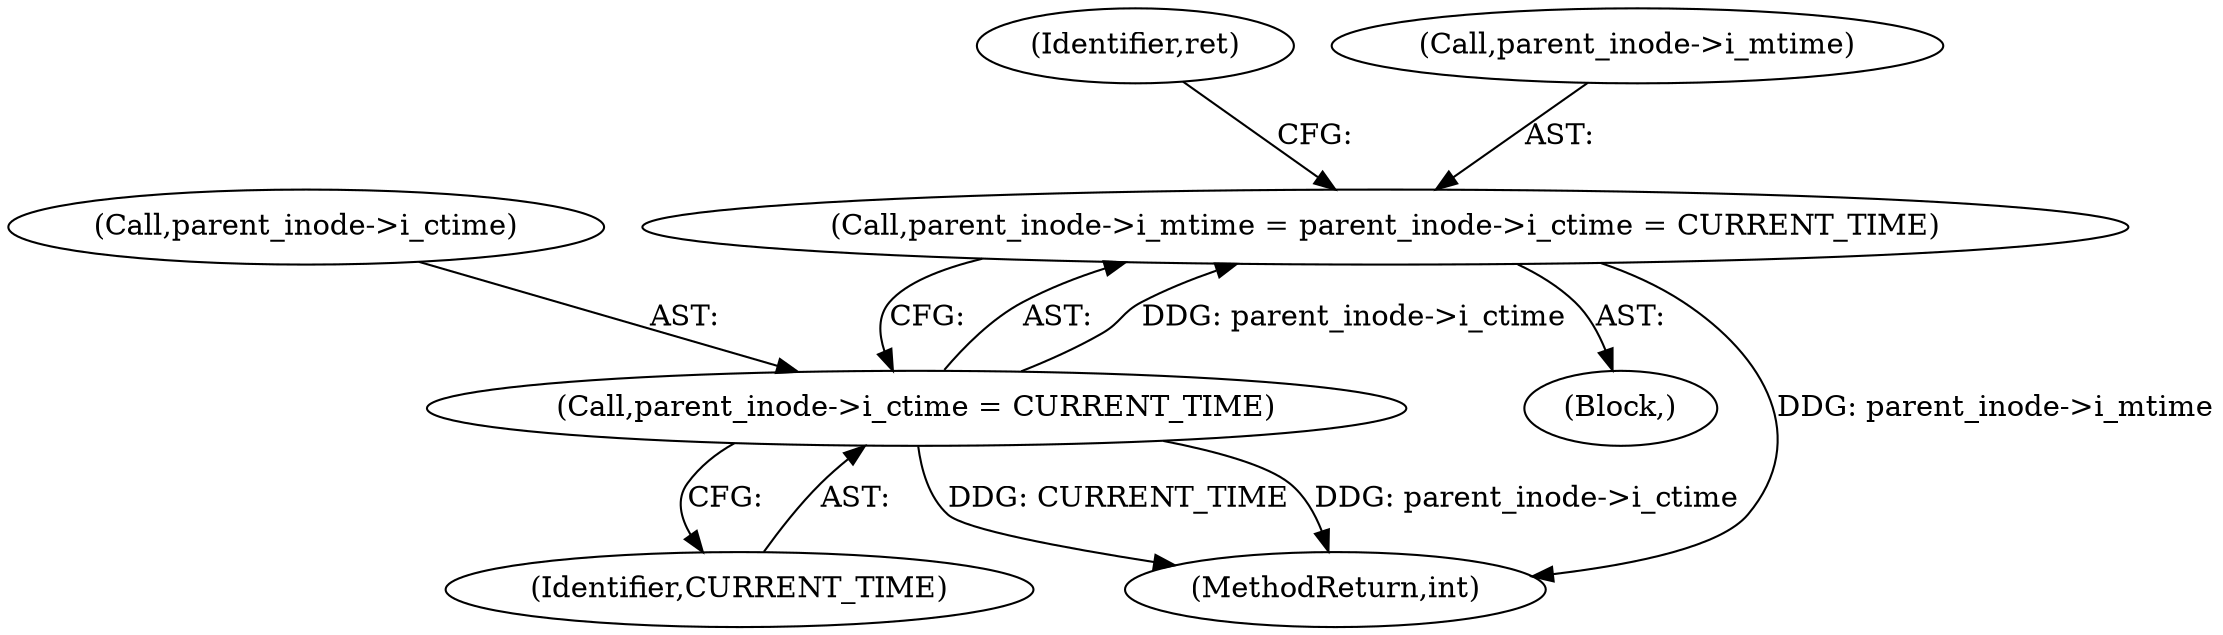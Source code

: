 digraph "0_linux_9c52057c698fb96f8f07e7a4bcf4801a092bda89@pointer" {
"1000251" [label="(Call,parent_inode->i_mtime = parent_inode->i_ctime = CURRENT_TIME)"];
"1000255" [label="(Call,parent_inode->i_ctime = CURRENT_TIME)"];
"1000109" [label="(Block,)"];
"1000261" [label="(Identifier,ret)"];
"1000251" [label="(Call,parent_inode->i_mtime = parent_inode->i_ctime = CURRENT_TIME)"];
"1000255" [label="(Call,parent_inode->i_ctime = CURRENT_TIME)"];
"1000259" [label="(Identifier,CURRENT_TIME)"];
"1000324" [label="(MethodReturn,int)"];
"1000252" [label="(Call,parent_inode->i_mtime)"];
"1000256" [label="(Call,parent_inode->i_ctime)"];
"1000251" -> "1000109"  [label="AST: "];
"1000251" -> "1000255"  [label="CFG: "];
"1000252" -> "1000251"  [label="AST: "];
"1000255" -> "1000251"  [label="AST: "];
"1000261" -> "1000251"  [label="CFG: "];
"1000251" -> "1000324"  [label="DDG: parent_inode->i_mtime"];
"1000255" -> "1000251"  [label="DDG: parent_inode->i_ctime"];
"1000255" -> "1000259"  [label="CFG: "];
"1000256" -> "1000255"  [label="AST: "];
"1000259" -> "1000255"  [label="AST: "];
"1000255" -> "1000324"  [label="DDG: CURRENT_TIME"];
"1000255" -> "1000324"  [label="DDG: parent_inode->i_ctime"];
}
